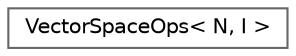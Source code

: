 digraph "Graphical Class Hierarchy"
{
 // LATEX_PDF_SIZE
  bgcolor="transparent";
  edge [fontname=Helvetica,fontsize=10,labelfontname=Helvetica,labelfontsize=10];
  node [fontname=Helvetica,fontsize=10,shape=box,height=0.2,width=0.4];
  rankdir="LR";
  Node0 [id="Node000000",label="VectorSpaceOps\< N, I \>",height=0.2,width=0.4,color="grey40", fillcolor="white", style="filled",URL="$structFoam_1_1VectorSpaceOps.html",tooltip="Operator functions for VectorSpace."];
}

